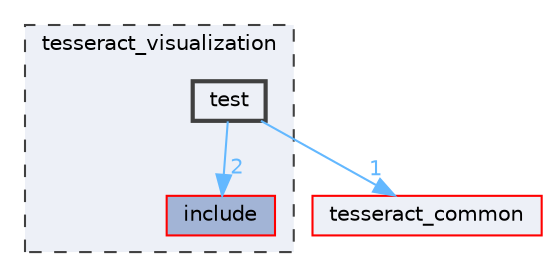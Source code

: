 digraph "tesseract_visualization/test"
{
 // LATEX_PDF_SIZE
  bgcolor="transparent";
  edge [fontname=Helvetica,fontsize=10,labelfontname=Helvetica,labelfontsize=10];
  node [fontname=Helvetica,fontsize=10,shape=box,height=0.2,width=0.4];
  compound=true
  subgraph clusterdir_fa4424d723e181be08ca0aa6943d945f {
    graph [ bgcolor="#edf0f7", pencolor="grey25", label="tesseract_visualization", fontname=Helvetica,fontsize=10 style="filled,dashed", URL="dir_fa4424d723e181be08ca0aa6943d945f.html",tooltip=""]
  dir_0800d85f6e1c73896a4569f9ca7f9450 [label="include", fillcolor="#a2b4d6", color="red", style="filled", URL="dir_0800d85f6e1c73896a4569f9ca7f9450.html",tooltip=""];
  dir_ae830609a4eb31e15848555b545d5136 [label="test", fillcolor="#edf0f7", color="grey25", style="filled,bold", URL="dir_ae830609a4eb31e15848555b545d5136.html",tooltip=""];
  }
  dir_8430b83f3af685b4c96d298a32e9aa37 [label="tesseract_common", fillcolor="#edf0f7", color="red", style="filled", URL="dir_8430b83f3af685b4c96d298a32e9aa37.html",tooltip=""];
  dir_ae830609a4eb31e15848555b545d5136->dir_0800d85f6e1c73896a4569f9ca7f9450 [headlabel="2", labeldistance=1.5 headhref="dir_000109_000044.html" color="steelblue1" fontcolor="steelblue1"];
  dir_ae830609a4eb31e15848555b545d5136->dir_8430b83f3af685b4c96d298a32e9aa37 [headlabel="1", labeldistance=1.5 headhref="dir_000109_000075.html" color="steelblue1" fontcolor="steelblue1"];
}
